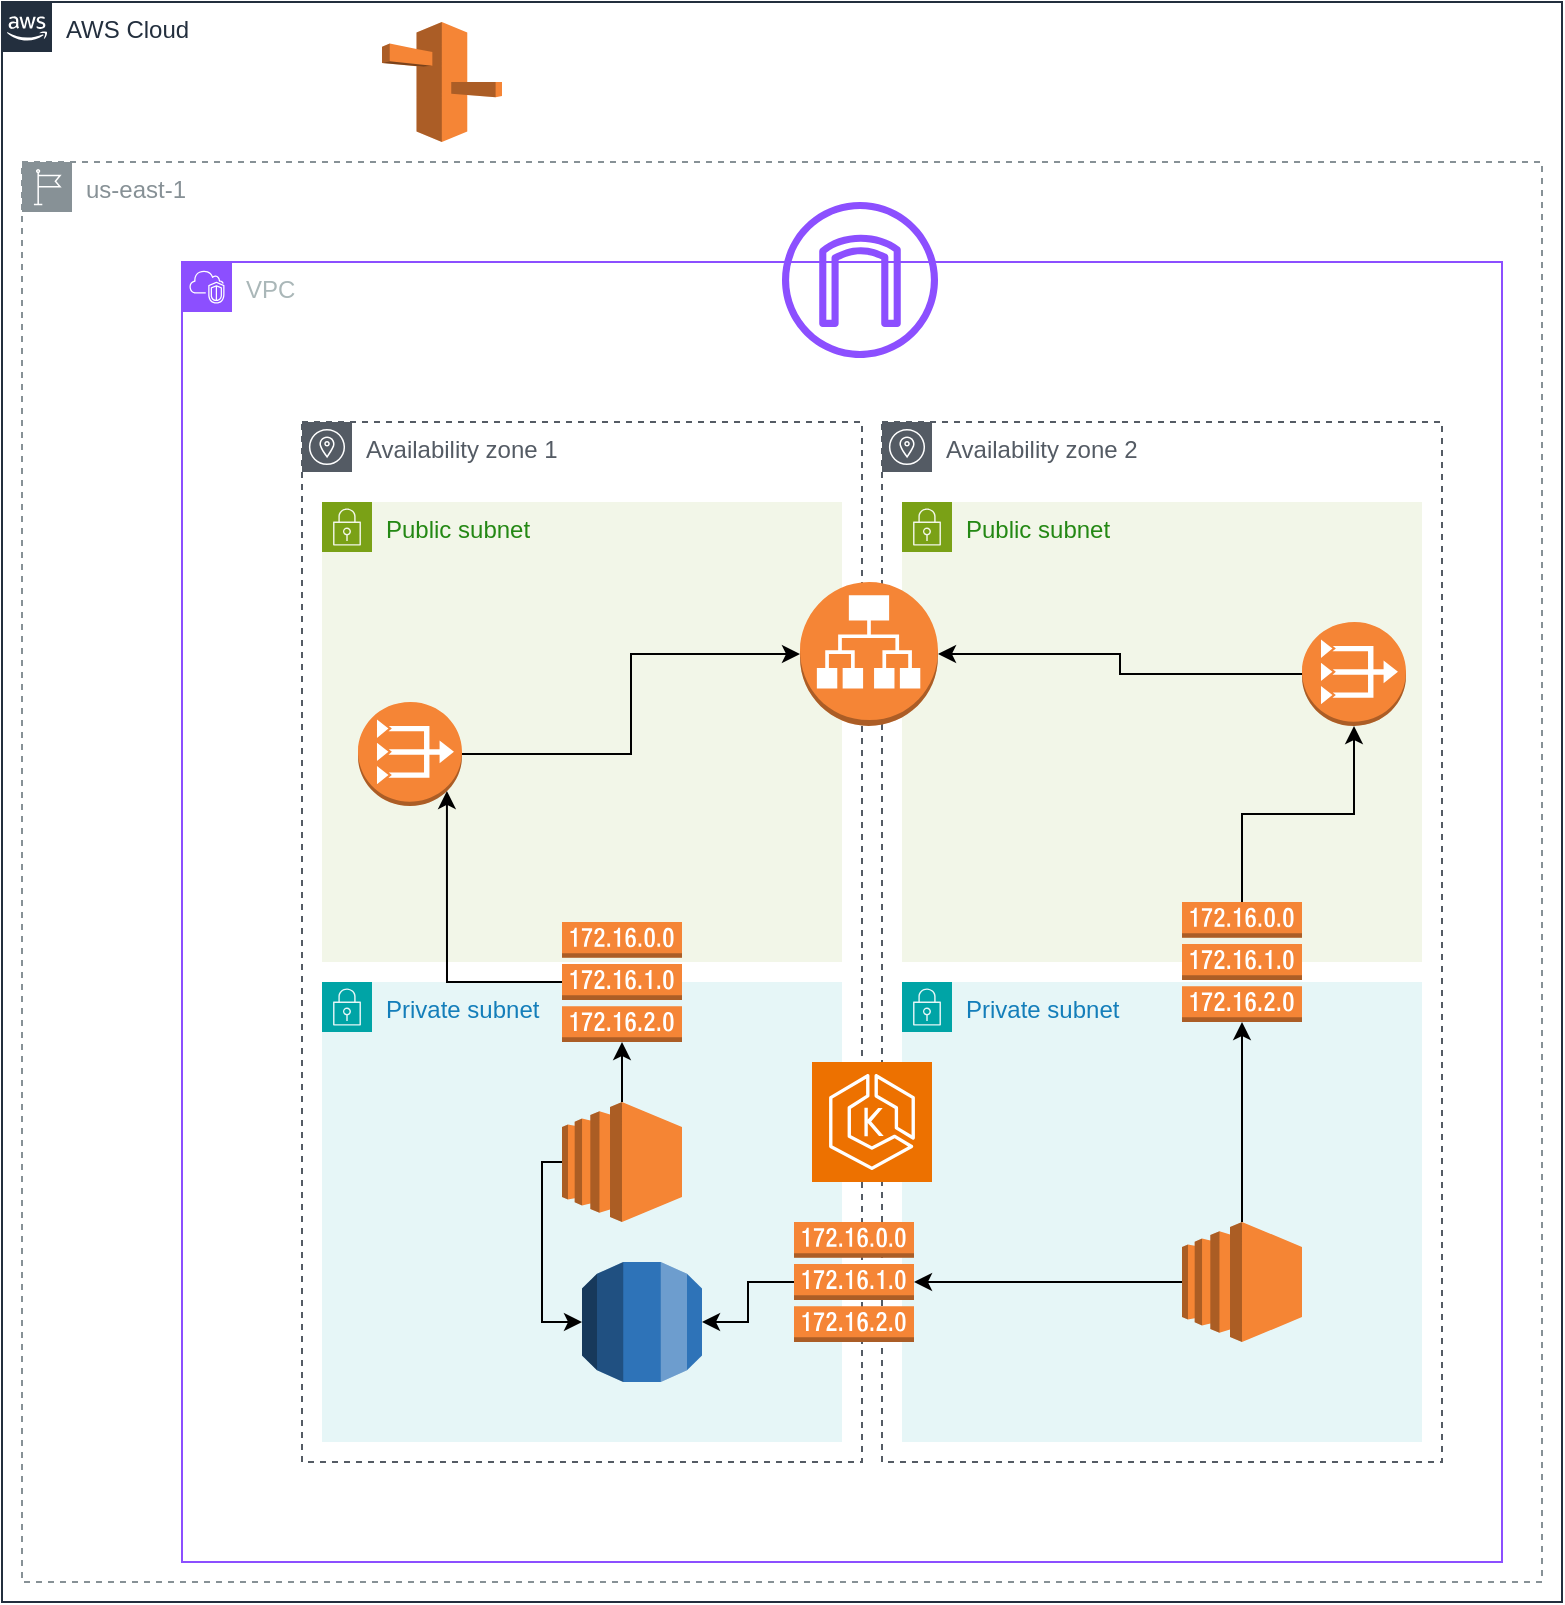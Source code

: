<mxfile version="24.7.17">
  <diagram name="Page-1" id="zsqI_J_ZuIok0IREFjqD">
    <mxGraphModel dx="1114" dy="656" grid="1" gridSize="10" guides="1" tooltips="1" connect="1" arrows="1" fold="1" page="1" pageScale="1" pageWidth="850" pageHeight="1100" math="0" shadow="0">
      <root>
        <mxCell id="0" />
        <mxCell id="1" parent="0" />
        <mxCell id="UU_UYF4a3dYgQNJJgfT0-14" value="us-east-1" style="sketch=0;outlineConnect=0;gradientColor=none;html=1;whiteSpace=wrap;fontSize=12;fontStyle=0;shape=mxgraph.aws4.group;grIcon=mxgraph.aws4.group_region;strokeColor=#879196;fillColor=none;verticalAlign=top;align=left;spacingLeft=30;fontColor=#879196;dashed=1;movable=1;resizable=1;rotatable=1;deletable=1;editable=1;locked=0;connectable=1;" parent="1" vertex="1">
          <mxGeometry x="60" y="110" width="760" height="710" as="geometry" />
        </mxCell>
        <mxCell id="UU_UYF4a3dYgQNJJgfT0-7" value="AWS Cloud" style="points=[[0,0],[0.25,0],[0.5,0],[0.75,0],[1,0],[1,0.25],[1,0.5],[1,0.75],[1,1],[0.75,1],[0.5,1],[0.25,1],[0,1],[0,0.75],[0,0.5],[0,0.25]];outlineConnect=0;gradientColor=none;html=1;whiteSpace=wrap;fontSize=12;fontStyle=0;shape=mxgraph.aws4.group;grIcon=mxgraph.aws4.group_aws_cloud_alt;strokeColor=#232F3E;fillColor=none;verticalAlign=top;align=left;spacingLeft=30;fontColor=#232F3E;dashed=0;labelBackgroundColor=#ffffff;container=1;pointerEvents=0;collapsible=0;recursiveResize=0;" parent="1" vertex="1">
          <mxGeometry x="50" y="30" width="780" height="800" as="geometry" />
        </mxCell>
        <mxCell id="UU_UYF4a3dYgQNJJgfT0-248" value="" style="outlineConnect=0;dashed=0;verticalLabelPosition=bottom;verticalAlign=top;align=center;html=1;shape=mxgraph.aws3.route_53;fillColor=#F58536;gradientColor=none;" parent="UU_UYF4a3dYgQNJJgfT0-7" vertex="1">
          <mxGeometry x="190" y="10" width="60" height="60" as="geometry" />
        </mxCell>
        <mxCell id="UU_UYF4a3dYgQNJJgfT0-16" value="VPC" style="points=[[0,0],[0.25,0],[0.5,0],[0.75,0],[1,0],[1,0.25],[1,0.5],[1,0.75],[1,1],[0.75,1],[0.5,1],[0.25,1],[0,1],[0,0.75],[0,0.5],[0,0.25]];outlineConnect=0;gradientColor=none;html=1;whiteSpace=wrap;fontSize=12;fontStyle=0;container=1;pointerEvents=0;collapsible=0;recursiveResize=0;shape=mxgraph.aws4.group;grIcon=mxgraph.aws4.group_vpc2;strokeColor=#8C4FFF;fillColor=none;verticalAlign=top;align=left;spacingLeft=30;fontColor=#AAB7B8;dashed=0;" parent="1" vertex="1">
          <mxGeometry x="140" y="160" width="660" height="650" as="geometry" />
        </mxCell>
        <mxCell id="UU_UYF4a3dYgQNJJgfT0-17" value="Availability zone 1" style="sketch=0;outlineConnect=0;gradientColor=none;html=1;whiteSpace=wrap;fontSize=12;fontStyle=0;shape=mxgraph.aws4.group;grIcon=mxgraph.aws4.group_availability_zone;strokeColor=#545B64;fillColor=none;verticalAlign=top;align=left;spacingLeft=30;fontColor=#545B64;dashed=1;" parent="1" vertex="1">
          <mxGeometry x="200" y="240" width="280" height="520" as="geometry" />
        </mxCell>
        <mxCell id="UU_UYF4a3dYgQNJJgfT0-20" value="Private subnet" style="points=[[0,0],[0.25,0],[0.5,0],[0.75,0],[1,0],[1,0.25],[1,0.5],[1,0.75],[1,1],[0.75,1],[0.5,1],[0.25,1],[0,1],[0,0.75],[0,0.5],[0,0.25]];outlineConnect=0;gradientColor=none;html=1;whiteSpace=wrap;fontSize=12;fontStyle=0;container=0;pointerEvents=0;collapsible=0;recursiveResize=0;shape=mxgraph.aws4.group;grIcon=mxgraph.aws4.group_security_group;grStroke=0;strokeColor=#00A4A6;fillColor=#E6F6F7;verticalAlign=top;align=left;spacingLeft=30;fontColor=#147EBA;dashed=0;" parent="1" vertex="1">
          <mxGeometry x="210" y="520" width="260" height="230" as="geometry" />
        </mxCell>
        <mxCell id="UU_UYF4a3dYgQNJJgfT0-21" value="Public subnet" style="points=[[0,0],[0.25,0],[0.5,0],[0.75,0],[1,0],[1,0.25],[1,0.5],[1,0.75],[1,1],[0.75,1],[0.5,1],[0.25,1],[0,1],[0,0.75],[0,0.5],[0,0.25]];outlineConnect=0;gradientColor=none;html=1;whiteSpace=wrap;fontSize=12;fontStyle=0;container=1;pointerEvents=0;collapsible=0;recursiveResize=0;shape=mxgraph.aws4.group;grIcon=mxgraph.aws4.group_security_group;grStroke=0;strokeColor=#7AA116;fillColor=#F2F6E8;verticalAlign=top;align=left;spacingLeft=30;fontColor=#248814;dashed=0;" parent="1" vertex="1">
          <mxGeometry x="210" y="280" width="260" height="230" as="geometry" />
        </mxCell>
        <mxCell id="UU_UYF4a3dYgQNJJgfT0-26" value="Availability zone 2" style="sketch=0;outlineConnect=0;gradientColor=none;html=1;whiteSpace=wrap;fontSize=12;fontStyle=0;shape=mxgraph.aws4.group;grIcon=mxgraph.aws4.group_availability_zone;strokeColor=#545B64;fillColor=none;verticalAlign=top;align=left;spacingLeft=30;fontColor=#545B64;dashed=1;" parent="1" vertex="1">
          <mxGeometry x="490" y="240" width="280" height="520" as="geometry" />
        </mxCell>
        <mxCell id="UU_UYF4a3dYgQNJJgfT0-27" value="Private subnet" style="points=[[0,0],[0.25,0],[0.5,0],[0.75,0],[1,0],[1,0.25],[1,0.5],[1,0.75],[1,1],[0.75,1],[0.5,1],[0.25,1],[0,1],[0,0.75],[0,0.5],[0,0.25]];outlineConnect=0;gradientColor=none;html=1;whiteSpace=wrap;fontSize=12;fontStyle=0;container=0;pointerEvents=0;collapsible=0;recursiveResize=0;shape=mxgraph.aws4.group;grIcon=mxgraph.aws4.group_security_group;grStroke=0;strokeColor=#00A4A6;fillColor=#E6F6F7;verticalAlign=top;align=left;spacingLeft=30;fontColor=#147EBA;dashed=0;" parent="1" vertex="1">
          <mxGeometry x="500" y="520" width="260" height="230" as="geometry" />
        </mxCell>
        <mxCell id="UU_UYF4a3dYgQNJJgfT0-28" value="Public subnet" style="points=[[0,0],[0.25,0],[0.5,0],[0.75,0],[1,0],[1,0.25],[1,0.5],[1,0.75],[1,1],[0.75,1],[0.5,1],[0.25,1],[0,1],[0,0.75],[0,0.5],[0,0.25]];outlineConnect=0;gradientColor=none;html=1;whiteSpace=wrap;fontSize=12;fontStyle=0;container=1;pointerEvents=0;collapsible=0;recursiveResize=0;shape=mxgraph.aws4.group;grIcon=mxgraph.aws4.group_security_group;grStroke=0;strokeColor=#7AA116;fillColor=#F2F6E8;verticalAlign=top;align=left;spacingLeft=30;fontColor=#248814;dashed=0;" parent="1" vertex="1">
          <mxGeometry x="500" y="280" width="260" height="230" as="geometry" />
        </mxCell>
        <mxCell id="UU_UYF4a3dYgQNJJgfT0-261" style="edgeStyle=orthogonalEdgeStyle;rounded=0;orthogonalLoop=1;jettySize=auto;html=1;" parent="1" source="UU_UYF4a3dYgQNJJgfT0-29" target="UU_UYF4a3dYgQNJJgfT0-249" edge="1">
          <mxGeometry relative="1" as="geometry" />
        </mxCell>
        <mxCell id="UU_UYF4a3dYgQNJJgfT0-29" value="" style="outlineConnect=0;dashed=0;verticalLabelPosition=bottom;verticalAlign=top;align=center;html=1;shape=mxgraph.aws3.vpc_nat_gateway;fillColor=#F58536;gradientColor=none;" parent="1" vertex="1">
          <mxGeometry x="228" y="380" width="52" height="52" as="geometry" />
        </mxCell>
        <mxCell id="UU_UYF4a3dYgQNJJgfT0-30" value="" style="outlineConnect=0;dashed=0;verticalLabelPosition=bottom;verticalAlign=top;align=center;html=1;shape=mxgraph.aws3.vpc_nat_gateway;fillColor=#F58536;gradientColor=none;" parent="1" vertex="1">
          <mxGeometry x="700" y="340" width="52" height="52" as="geometry" />
        </mxCell>
        <mxCell id="UU_UYF4a3dYgQNJJgfT0-31" value="" style="sketch=0;outlineConnect=0;fontColor=#232F3E;gradientColor=none;fillColor=#8C4FFF;strokeColor=none;dashed=0;verticalLabelPosition=bottom;verticalAlign=top;align=center;html=1;fontSize=12;fontStyle=0;aspect=fixed;pointerEvents=1;shape=mxgraph.aws4.internet_gateway;" parent="1" vertex="1">
          <mxGeometry x="440" y="130" width="78" height="78" as="geometry" />
        </mxCell>
        <mxCell id="UU_UYF4a3dYgQNJJgfT0-243" value="" style="sketch=0;points=[[0,0,0],[0.25,0,0],[0.5,0,0],[0.75,0,0],[1,0,0],[0,1,0],[0.25,1,0],[0.5,1,0],[0.75,1,0],[1,1,0],[0,0.25,0],[0,0.5,0],[0,0.75,0],[1,0.25,0],[1,0.5,0],[1,0.75,0]];outlineConnect=0;fontColor=#232F3E;fillColor=#ED7100;strokeColor=#ffffff;dashed=0;verticalLabelPosition=bottom;verticalAlign=top;align=center;html=1;fontSize=12;fontStyle=0;aspect=fixed;shape=mxgraph.aws4.resourceIcon;resIcon=mxgraph.aws4.eks;" parent="1" vertex="1">
          <mxGeometry x="455" y="560" width="60" height="60" as="geometry" />
        </mxCell>
        <mxCell id="UU_UYF4a3dYgQNJJgfT0-262" value="" style="edgeStyle=orthogonalEdgeStyle;rounded=0;orthogonalLoop=1;jettySize=auto;html=1;" parent="1" source="UU_UYF4a3dYgQNJJgfT0-245" target="UU_UYF4a3dYgQNJJgfT0-254" edge="1">
          <mxGeometry relative="1" as="geometry" />
        </mxCell>
        <mxCell id="UU_UYF4a3dYgQNJJgfT0-245" value="" style="outlineConnect=0;dashed=0;verticalLabelPosition=bottom;verticalAlign=top;align=center;html=1;shape=mxgraph.aws3.ec2;fillColor=#F58534;gradientColor=none;" parent="1" vertex="1">
          <mxGeometry x="330" y="580" width="60" height="60" as="geometry" />
        </mxCell>
        <mxCell id="UU_UYF4a3dYgQNJJgfT0-256" value="" style="edgeStyle=orthogonalEdgeStyle;rounded=0;orthogonalLoop=1;jettySize=auto;html=1;" parent="1" source="UU_UYF4a3dYgQNJJgfT0-246" target="UU_UYF4a3dYgQNJJgfT0-255" edge="1">
          <mxGeometry relative="1" as="geometry" />
        </mxCell>
        <mxCell id="UU_UYF4a3dYgQNJJgfT0-257" value="&lt;div&gt;&lt;br&gt;&lt;/div&gt;&lt;div&gt;&lt;br&gt;&lt;/div&gt;" style="edgeLabel;html=1;align=center;verticalAlign=middle;resizable=0;points=[];" parent="UU_UYF4a3dYgQNJJgfT0-256" vertex="1" connectable="0">
          <mxGeometry x="-0.434" y="-4" relative="1" as="geometry">
            <mxPoint as="offset" />
          </mxGeometry>
        </mxCell>
        <mxCell id="UU_UYF4a3dYgQNJJgfT0-246" value="" style="outlineConnect=0;dashed=0;verticalLabelPosition=bottom;verticalAlign=top;align=center;html=1;shape=mxgraph.aws3.ec2;fillColor=#F58534;gradientColor=none;" parent="1" vertex="1">
          <mxGeometry x="640" y="640" width="60" height="60" as="geometry" />
        </mxCell>
        <mxCell id="UU_UYF4a3dYgQNJJgfT0-247" value="" style="outlineConnect=0;dashed=0;verticalLabelPosition=bottom;verticalAlign=top;align=center;html=1;shape=mxgraph.aws3.rds;fillColor=#2E73B8;gradientColor=none;" parent="1" vertex="1">
          <mxGeometry x="340" y="660" width="60" height="60" as="geometry" />
        </mxCell>
        <mxCell id="UU_UYF4a3dYgQNJJgfT0-249" value="" style="outlineConnect=0;dashed=0;verticalLabelPosition=bottom;verticalAlign=top;align=center;html=1;shape=mxgraph.aws3.application_load_balancer;fillColor=#F58536;gradientColor=none;" parent="1" vertex="1">
          <mxGeometry x="449" y="320" width="69" height="72" as="geometry" />
        </mxCell>
        <mxCell id="UU_UYF4a3dYgQNJJgfT0-252" style="edgeStyle=orthogonalEdgeStyle;rounded=0;orthogonalLoop=1;jettySize=auto;html=1;" parent="1" source="UU_UYF4a3dYgQNJJgfT0-250" target="UU_UYF4a3dYgQNJJgfT0-247" edge="1">
          <mxGeometry relative="1" as="geometry" />
        </mxCell>
        <mxCell id="UU_UYF4a3dYgQNJJgfT0-250" value="" style="outlineConnect=0;dashed=0;verticalLabelPosition=bottom;verticalAlign=top;align=center;html=1;shape=mxgraph.aws3.route_table;fillColor=#F58536;gradientColor=none;" parent="1" vertex="1">
          <mxGeometry x="446" y="640" width="60" height="60" as="geometry" />
        </mxCell>
        <mxCell id="UU_UYF4a3dYgQNJJgfT0-251" style="edgeStyle=orthogonalEdgeStyle;rounded=0;orthogonalLoop=1;jettySize=auto;html=1;entryX=1;entryY=0.5;entryDx=0;entryDy=0;entryPerimeter=0;" parent="1" source="UU_UYF4a3dYgQNJJgfT0-246" target="UU_UYF4a3dYgQNJJgfT0-250" edge="1">
          <mxGeometry relative="1" as="geometry" />
        </mxCell>
        <mxCell id="UU_UYF4a3dYgQNJJgfT0-253" style="edgeStyle=orthogonalEdgeStyle;rounded=0;orthogonalLoop=1;jettySize=auto;html=1;entryX=0;entryY=0.5;entryDx=0;entryDy=0;entryPerimeter=0;" parent="1" source="UU_UYF4a3dYgQNJJgfT0-245" target="UU_UYF4a3dYgQNJJgfT0-247" edge="1">
          <mxGeometry relative="1" as="geometry">
            <Array as="points">
              <mxPoint x="320" y="610" />
              <mxPoint x="320" y="690" />
            </Array>
          </mxGeometry>
        </mxCell>
        <mxCell id="UU_UYF4a3dYgQNJJgfT0-254" value="" style="outlineConnect=0;dashed=0;verticalLabelPosition=bottom;verticalAlign=top;align=center;html=1;shape=mxgraph.aws3.route_table;fillColor=#F58536;gradientColor=none;" parent="1" vertex="1">
          <mxGeometry x="330" y="490" width="60" height="60" as="geometry" />
        </mxCell>
        <mxCell id="UU_UYF4a3dYgQNJJgfT0-255" value="" style="outlineConnect=0;dashed=0;verticalLabelPosition=bottom;verticalAlign=top;align=center;html=1;shape=mxgraph.aws3.route_table;fillColor=#F58536;gradientColor=none;" parent="1" vertex="1">
          <mxGeometry x="640" y="480" width="60" height="60" as="geometry" />
        </mxCell>
        <mxCell id="UU_UYF4a3dYgQNJJgfT0-258" style="edgeStyle=orthogonalEdgeStyle;rounded=0;orthogonalLoop=1;jettySize=auto;html=1;entryX=0.855;entryY=0.855;entryDx=0;entryDy=0;entryPerimeter=0;" parent="1" source="UU_UYF4a3dYgQNJJgfT0-254" target="UU_UYF4a3dYgQNJJgfT0-29" edge="1">
          <mxGeometry relative="1" as="geometry" />
        </mxCell>
        <mxCell id="UU_UYF4a3dYgQNJJgfT0-259" style="edgeStyle=orthogonalEdgeStyle;rounded=0;orthogonalLoop=1;jettySize=auto;html=1;entryX=0.5;entryY=1;entryDx=0;entryDy=0;entryPerimeter=0;" parent="1" source="UU_UYF4a3dYgQNJJgfT0-255" target="UU_UYF4a3dYgQNJJgfT0-30" edge="1">
          <mxGeometry relative="1" as="geometry" />
        </mxCell>
        <mxCell id="UU_UYF4a3dYgQNJJgfT0-260" style="edgeStyle=orthogonalEdgeStyle;rounded=0;orthogonalLoop=1;jettySize=auto;html=1;entryX=1;entryY=0.5;entryDx=0;entryDy=0;entryPerimeter=0;" parent="1" source="UU_UYF4a3dYgQNJJgfT0-30" target="UU_UYF4a3dYgQNJJgfT0-249" edge="1">
          <mxGeometry relative="1" as="geometry" />
        </mxCell>
      </root>
    </mxGraphModel>
  </diagram>
</mxfile>
